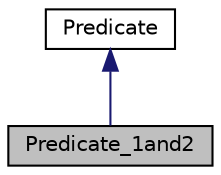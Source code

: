 digraph "Predicate_1and2"
{
  edge [fontname="Helvetica",fontsize="10",labelfontname="Helvetica",labelfontsize="10"];
  node [fontname="Helvetica",fontsize="10",shape=record];
  Node1 [label="Predicate_1and2",height=0.2,width=0.4,color="black", fillcolor="grey75", style="filled", fontcolor="black"];
  Node2 -> Node1 [dir="back",color="midnightblue",fontsize="10",style="solid"];
  Node2 [label="Predicate",height=0.2,width=0.4,color="black", fillcolor="white", style="filled",URL="$classPredicate.html",tooltip="Abstract interface for Predicate computations. If the derivative class&#39; isPredicateSatisfied() become..."];
}
